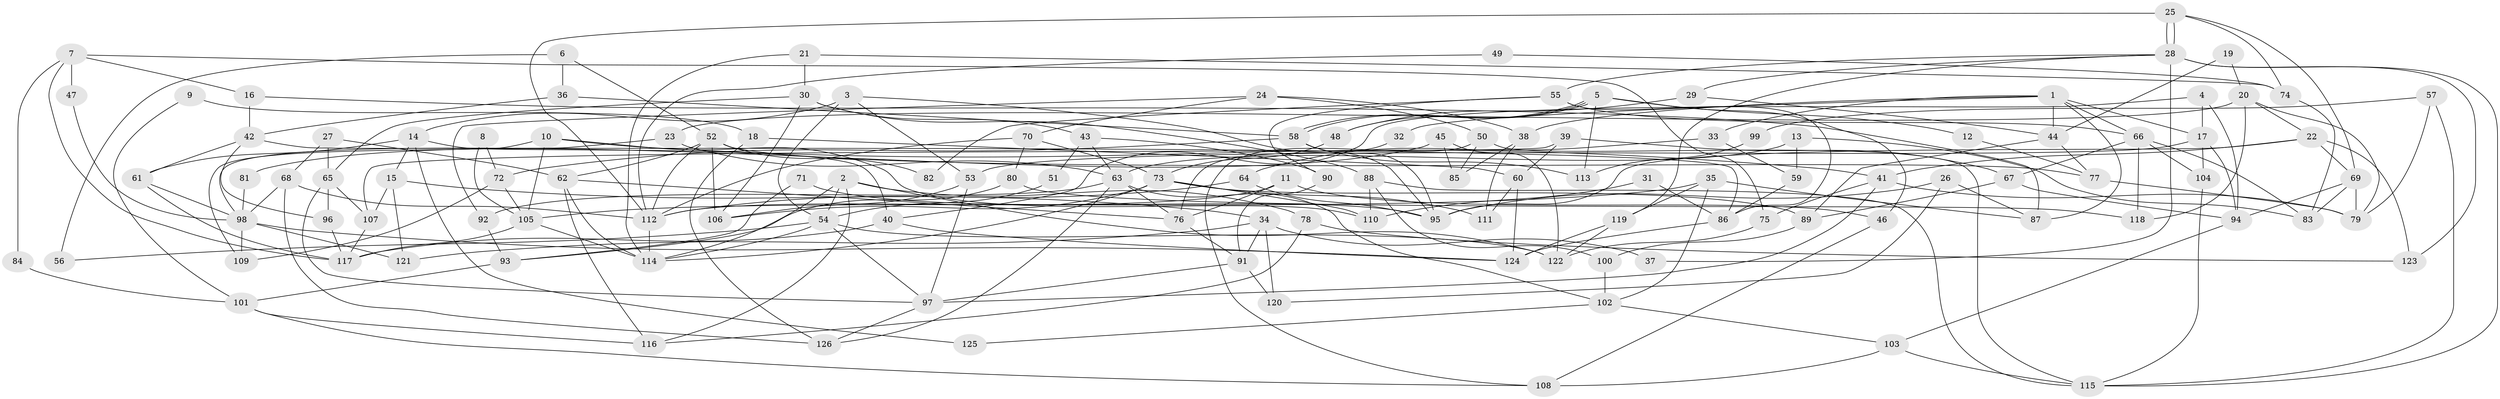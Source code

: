 // Generated by graph-tools (version 1.1) at 2025/26/03/09/25 03:26:21]
// undirected, 126 vertices, 252 edges
graph export_dot {
graph [start="1"]
  node [color=gray90,style=filled];
  1;
  2;
  3;
  4;
  5;
  6;
  7;
  8;
  9;
  10;
  11;
  12;
  13;
  14;
  15;
  16;
  17;
  18;
  19;
  20;
  21;
  22;
  23;
  24;
  25;
  26;
  27;
  28;
  29;
  30;
  31;
  32;
  33;
  34;
  35;
  36;
  37;
  38;
  39;
  40;
  41;
  42;
  43;
  44;
  45;
  46;
  47;
  48;
  49;
  50;
  51;
  52;
  53;
  54;
  55;
  56;
  57;
  58;
  59;
  60;
  61;
  62;
  63;
  64;
  65;
  66;
  67;
  68;
  69;
  70;
  71;
  72;
  73;
  74;
  75;
  76;
  77;
  78;
  79;
  80;
  81;
  82;
  83;
  84;
  85;
  86;
  87;
  88;
  89;
  90;
  91;
  92;
  93;
  94;
  95;
  96;
  97;
  98;
  99;
  100;
  101;
  102;
  103;
  104;
  105;
  106;
  107;
  108;
  109;
  110;
  111;
  112;
  113;
  114;
  115;
  116;
  117;
  118;
  119;
  120;
  121;
  122;
  123;
  124;
  125;
  126;
  1 -- 66;
  1 -- 44;
  1 -- 17;
  1 -- 32;
  1 -- 33;
  1 -- 38;
  1 -- 87;
  2 -- 78;
  2 -- 122;
  2 -- 54;
  2 -- 114;
  2 -- 116;
  3 -- 54;
  3 -- 53;
  3 -- 14;
  3 -- 95;
  4 -- 94;
  4 -- 40;
  4 -- 17;
  5 -- 48;
  5 -- 58;
  5 -- 58;
  5 -- 12;
  5 -- 46;
  5 -- 113;
  6 -- 52;
  6 -- 36;
  6 -- 56;
  7 -- 117;
  7 -- 16;
  7 -- 47;
  7 -- 75;
  7 -- 84;
  8 -- 72;
  8 -- 105;
  9 -- 101;
  9 -- 18;
  10 -- 105;
  10 -- 41;
  10 -- 109;
  10 -- 110;
  11 -- 46;
  11 -- 76;
  11 -- 112;
  12 -- 77;
  13 -- 83;
  13 -- 59;
  13 -- 63;
  14 -- 40;
  14 -- 15;
  14 -- 61;
  14 -- 125;
  15 -- 107;
  15 -- 34;
  15 -- 121;
  16 -- 87;
  16 -- 42;
  17 -- 53;
  17 -- 94;
  17 -- 104;
  18 -- 126;
  18 -- 60;
  19 -- 20;
  19 -- 44;
  20 -- 22;
  20 -- 79;
  20 -- 23;
  20 -- 118;
  21 -- 114;
  21 -- 74;
  21 -- 30;
  22 -- 41;
  22 -- 95;
  22 -- 69;
  22 -- 123;
  23 -- 63;
  23 -- 98;
  24 -- 92;
  24 -- 38;
  24 -- 50;
  24 -- 70;
  25 -- 28;
  25 -- 28;
  25 -- 112;
  25 -- 69;
  25 -- 74;
  26 -- 95;
  26 -- 120;
  26 -- 87;
  27 -- 68;
  27 -- 62;
  27 -- 65;
  28 -- 55;
  28 -- 29;
  28 -- 37;
  28 -- 115;
  28 -- 119;
  28 -- 123;
  29 -- 44;
  29 -- 48;
  30 -- 106;
  30 -- 43;
  30 -- 65;
  30 -- 88;
  31 -- 110;
  31 -- 86;
  32 -- 76;
  33 -- 64;
  33 -- 59;
  34 -- 91;
  34 -- 37;
  34 -- 120;
  34 -- 121;
  35 -- 119;
  35 -- 87;
  35 -- 102;
  35 -- 105;
  36 -- 58;
  36 -- 42;
  38 -- 111;
  38 -- 85;
  39 -- 67;
  39 -- 107;
  39 -- 60;
  40 -- 124;
  40 -- 117;
  41 -- 97;
  41 -- 75;
  41 -- 79;
  42 -- 61;
  42 -- 96;
  42 -- 86;
  43 -- 63;
  43 -- 51;
  43 -- 90;
  44 -- 89;
  44 -- 77;
  45 -- 122;
  45 -- 85;
  45 -- 81;
  46 -- 108;
  47 -- 98;
  48 -- 73;
  49 -- 74;
  49 -- 112;
  50 -- 115;
  50 -- 85;
  50 -- 108;
  51 -- 54;
  52 -- 106;
  52 -- 112;
  52 -- 62;
  52 -- 77;
  52 -- 82;
  53 -- 97;
  53 -- 106;
  54 -- 114;
  54 -- 56;
  54 -- 97;
  54 -- 122;
  55 -- 66;
  55 -- 90;
  55 -- 82;
  55 -- 86;
  57 -- 115;
  57 -- 79;
  57 -- 99;
  58 -- 72;
  58 -- 95;
  58 -- 113;
  59 -- 86;
  60 -- 124;
  60 -- 111;
  61 -- 98;
  61 -- 117;
  62 -- 114;
  62 -- 76;
  62 -- 116;
  63 -- 102;
  63 -- 76;
  63 -- 92;
  63 -- 126;
  64 -- 95;
  64 -- 112;
  65 -- 96;
  65 -- 97;
  65 -- 107;
  66 -- 104;
  66 -- 67;
  66 -- 83;
  66 -- 118;
  67 -- 94;
  67 -- 89;
  68 -- 126;
  68 -- 98;
  68 -- 112;
  69 -- 79;
  69 -- 83;
  69 -- 94;
  70 -- 112;
  70 -- 73;
  70 -- 80;
  71 -- 95;
  71 -- 93;
  72 -- 109;
  72 -- 105;
  73 -- 114;
  73 -- 89;
  73 -- 106;
  73 -- 110;
  73 -- 111;
  74 -- 83;
  75 -- 122;
  76 -- 91;
  77 -- 79;
  78 -- 116;
  78 -- 123;
  80 -- 118;
  80 -- 93;
  81 -- 98;
  84 -- 101;
  86 -- 124;
  88 -- 110;
  88 -- 100;
  88 -- 115;
  89 -- 100;
  90 -- 91;
  91 -- 97;
  91 -- 120;
  92 -- 93;
  93 -- 101;
  94 -- 103;
  96 -- 117;
  97 -- 126;
  98 -- 121;
  98 -- 109;
  98 -- 124;
  99 -- 113;
  100 -- 102;
  101 -- 116;
  101 -- 108;
  102 -- 103;
  102 -- 125;
  103 -- 115;
  103 -- 108;
  104 -- 115;
  105 -- 114;
  105 -- 117;
  107 -- 117;
  112 -- 114;
  119 -- 124;
  119 -- 122;
}

